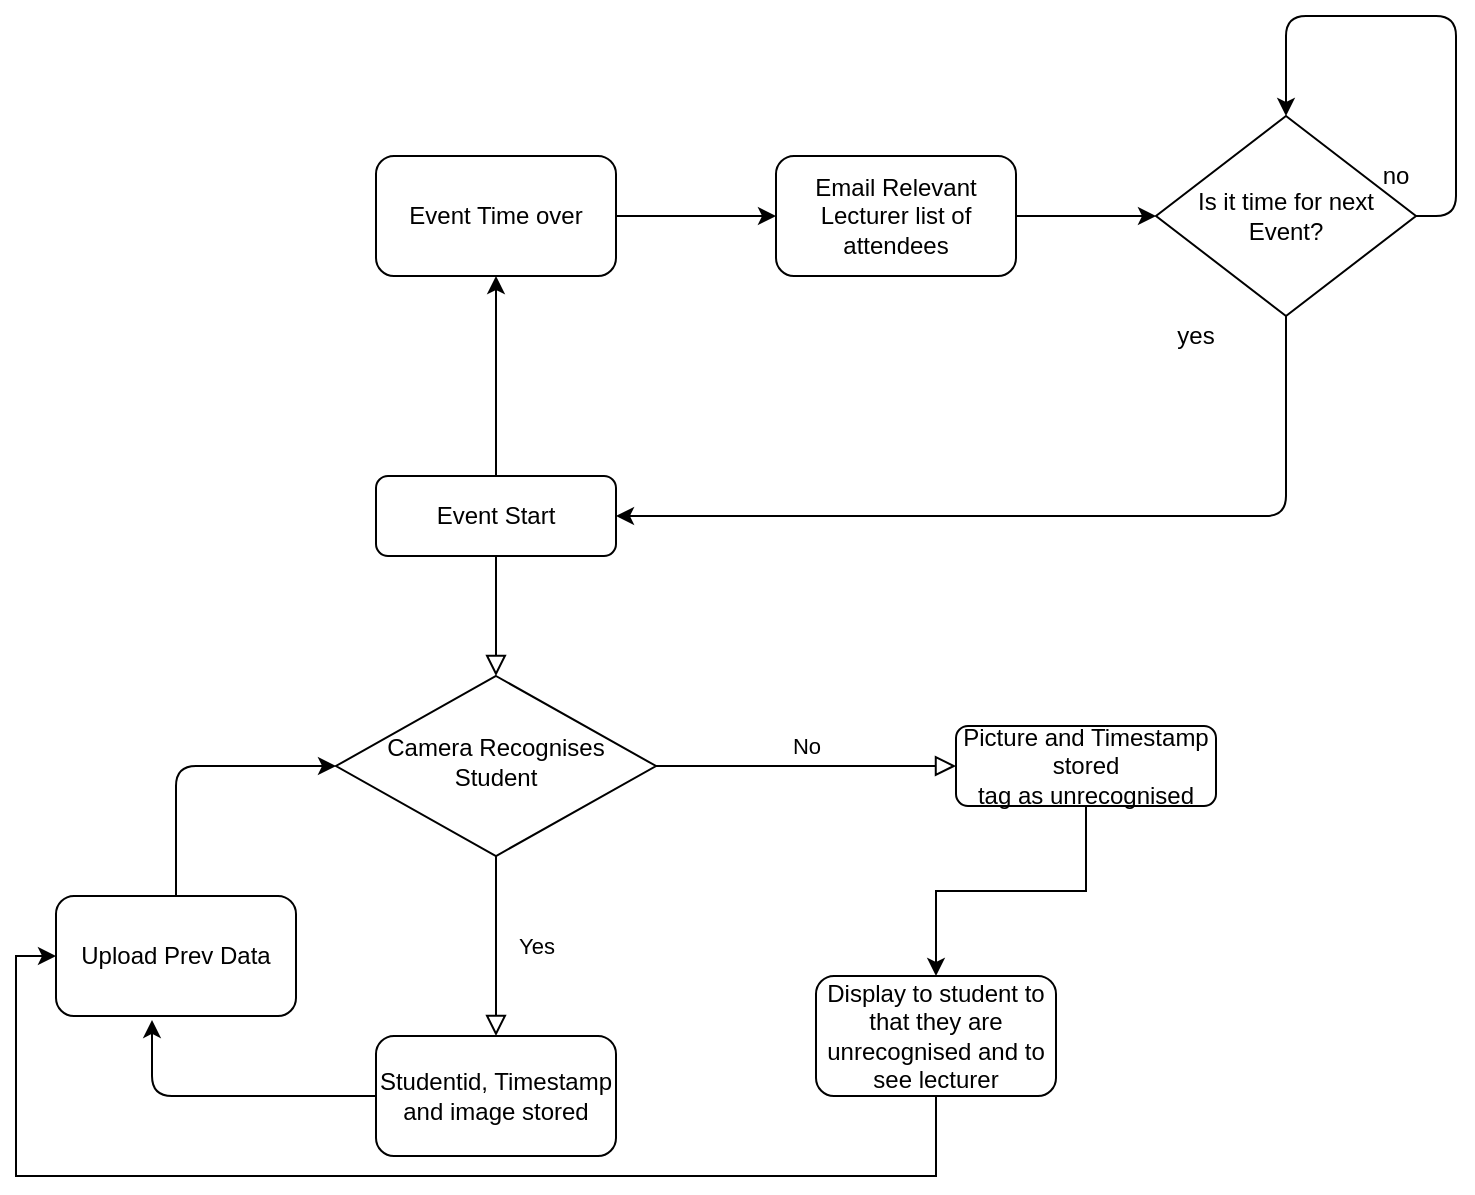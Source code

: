 <mxfile version="12.6.5" type="device"><diagram id="C5RBs43oDa-KdzZeNtuy" name="Page-1"><mxGraphModel dx="946" dy="1798" grid="1" gridSize="10" guides="1" tooltips="1" connect="1" arrows="1" fold="1" page="1" pageScale="1" pageWidth="827" pageHeight="1169" math="0" shadow="0"><root><mxCell id="WIyWlLk6GJQsqaUBKTNV-0"/><mxCell id="WIyWlLk6GJQsqaUBKTNV-1" parent="WIyWlLk6GJQsqaUBKTNV-0"/><mxCell id="WIyWlLk6GJQsqaUBKTNV-2" value="" style="rounded=0;html=1;jettySize=auto;orthogonalLoop=1;fontSize=11;endArrow=block;endFill=0;endSize=8;strokeWidth=1;shadow=0;labelBackgroundColor=none;edgeStyle=orthogonalEdgeStyle;" parent="WIyWlLk6GJQsqaUBKTNV-1" source="WIyWlLk6GJQsqaUBKTNV-3" target="WIyWlLk6GJQsqaUBKTNV-6" edge="1"><mxGeometry relative="1" as="geometry"/></mxCell><mxCell id="WIyWlLk6GJQsqaUBKTNV-3" value="Event Start" style="rounded=1;whiteSpace=wrap;html=1;fontSize=12;glass=0;strokeWidth=1;shadow=0;" parent="WIyWlLk6GJQsqaUBKTNV-1" vertex="1"><mxGeometry x="190" y="200" width="120" height="40" as="geometry"/></mxCell><mxCell id="WIyWlLk6GJQsqaUBKTNV-4" value="Yes" style="rounded=0;html=1;jettySize=auto;orthogonalLoop=1;fontSize=11;endArrow=block;endFill=0;endSize=8;strokeWidth=1;shadow=0;labelBackgroundColor=none;edgeStyle=orthogonalEdgeStyle;" parent="WIyWlLk6GJQsqaUBKTNV-1" source="WIyWlLk6GJQsqaUBKTNV-6" target="6-Zb9ThDlG-B75KxXa7Q-0" edge="1"><mxGeometry y="20" relative="1" as="geometry"><mxPoint as="offset"/><mxPoint x="220" y="480" as="targetPoint"/></mxGeometry></mxCell><mxCell id="WIyWlLk6GJQsqaUBKTNV-5" value="No" style="edgeStyle=orthogonalEdgeStyle;rounded=0;html=1;jettySize=auto;orthogonalLoop=1;fontSize=11;endArrow=block;endFill=0;endSize=8;strokeWidth=1;shadow=0;labelBackgroundColor=none;" parent="WIyWlLk6GJQsqaUBKTNV-1" source="WIyWlLk6GJQsqaUBKTNV-6" target="WIyWlLk6GJQsqaUBKTNV-7" edge="1"><mxGeometry y="10" relative="1" as="geometry"><mxPoint as="offset"/></mxGeometry></mxCell><mxCell id="WIyWlLk6GJQsqaUBKTNV-6" value="Camera Recognises Student" style="rhombus;whiteSpace=wrap;html=1;shadow=0;fontFamily=Helvetica;fontSize=12;align=center;strokeWidth=1;spacing=6;spacingTop=-4;" parent="WIyWlLk6GJQsqaUBKTNV-1" vertex="1"><mxGeometry x="170" y="300" width="160" height="90" as="geometry"/></mxCell><mxCell id="6-Zb9ThDlG-B75KxXa7Q-5" style="edgeStyle=orthogonalEdgeStyle;rounded=0;orthogonalLoop=1;jettySize=auto;html=1;exitX=0.5;exitY=1;exitDx=0;exitDy=0;entryX=0.5;entryY=0;entryDx=0;entryDy=0;" edge="1" parent="WIyWlLk6GJQsqaUBKTNV-1" source="WIyWlLk6GJQsqaUBKTNV-7" target="6-Zb9ThDlG-B75KxXa7Q-3"><mxGeometry relative="1" as="geometry"/></mxCell><mxCell id="WIyWlLk6GJQsqaUBKTNV-7" value="Picture and Timestamp stored&lt;br&gt;tag as unrecognised" style="rounded=1;whiteSpace=wrap;html=1;fontSize=12;glass=0;strokeWidth=1;shadow=0;" parent="WIyWlLk6GJQsqaUBKTNV-1" vertex="1"><mxGeometry x="480" y="325" width="130" height="40" as="geometry"/></mxCell><mxCell id="6-Zb9ThDlG-B75KxXa7Q-0" value="Studentid, Timestamp and image stored" style="rounded=1;whiteSpace=wrap;html=1;" vertex="1" parent="WIyWlLk6GJQsqaUBKTNV-1"><mxGeometry x="190" y="480" width="120" height="60" as="geometry"/></mxCell><mxCell id="6-Zb9ThDlG-B75KxXa7Q-2" value="Upload Prev Data" style="rounded=1;whiteSpace=wrap;html=1;" vertex="1" parent="WIyWlLk6GJQsqaUBKTNV-1"><mxGeometry x="30" y="410" width="120" height="60" as="geometry"/></mxCell><mxCell id="6-Zb9ThDlG-B75KxXa7Q-8" style="edgeStyle=orthogonalEdgeStyle;rounded=0;orthogonalLoop=1;jettySize=auto;html=1;exitX=0.5;exitY=1;exitDx=0;exitDy=0;entryX=0;entryY=0.5;entryDx=0;entryDy=0;" edge="1" parent="WIyWlLk6GJQsqaUBKTNV-1" source="6-Zb9ThDlG-B75KxXa7Q-3" target="6-Zb9ThDlG-B75KxXa7Q-2"><mxGeometry relative="1" as="geometry"><Array as="points"><mxPoint x="470" y="550"/><mxPoint x="10" y="550"/><mxPoint x="10" y="440"/></Array></mxGeometry></mxCell><mxCell id="6-Zb9ThDlG-B75KxXa7Q-3" value="Display to student to that they are unrecognised and to see lecturer" style="rounded=1;whiteSpace=wrap;html=1;" vertex="1" parent="WIyWlLk6GJQsqaUBKTNV-1"><mxGeometry x="410" y="450" width="120" height="60" as="geometry"/></mxCell><mxCell id="6-Zb9ThDlG-B75KxXa7Q-6" value="" style="endArrow=classic;html=1;exitX=0.5;exitY=0;exitDx=0;exitDy=0;entryX=0;entryY=0.5;entryDx=0;entryDy=0;" edge="1" parent="WIyWlLk6GJQsqaUBKTNV-1" source="6-Zb9ThDlG-B75KxXa7Q-2" target="WIyWlLk6GJQsqaUBKTNV-6"><mxGeometry width="50" height="50" relative="1" as="geometry"><mxPoint x="80" y="350" as="sourcePoint"/><mxPoint x="130" y="300" as="targetPoint"/><Array as="points"><mxPoint x="90" y="345"/></Array></mxGeometry></mxCell><mxCell id="6-Zb9ThDlG-B75KxXa7Q-7" value="" style="endArrow=classic;html=1;exitX=0.5;exitY=0;exitDx=0;exitDy=0;entryX=0.5;entryY=1;entryDx=0;entryDy=0;" edge="1" parent="WIyWlLk6GJQsqaUBKTNV-1" source="WIyWlLk6GJQsqaUBKTNV-3" target="6-Zb9ThDlG-B75KxXa7Q-9"><mxGeometry width="50" height="50" relative="1" as="geometry"><mxPoint x="240" y="170" as="sourcePoint"/><mxPoint x="290" y="120" as="targetPoint"/></mxGeometry></mxCell><mxCell id="6-Zb9ThDlG-B75KxXa7Q-11" value="" style="edgeStyle=orthogonalEdgeStyle;rounded=0;orthogonalLoop=1;jettySize=auto;html=1;" edge="1" parent="WIyWlLk6GJQsqaUBKTNV-1" source="6-Zb9ThDlG-B75KxXa7Q-9" target="6-Zb9ThDlG-B75KxXa7Q-10"><mxGeometry relative="1" as="geometry"/></mxCell><mxCell id="6-Zb9ThDlG-B75KxXa7Q-9" value="Event Time over&lt;br&gt;" style="rounded=1;whiteSpace=wrap;html=1;" vertex="1" parent="WIyWlLk6GJQsqaUBKTNV-1"><mxGeometry x="190" y="40" width="120" height="60" as="geometry"/></mxCell><mxCell id="6-Zb9ThDlG-B75KxXa7Q-22" style="edgeStyle=orthogonalEdgeStyle;rounded=0;orthogonalLoop=1;jettySize=auto;html=1;exitX=1;exitY=0.5;exitDx=0;exitDy=0;entryX=0;entryY=0.5;entryDx=0;entryDy=0;" edge="1" parent="WIyWlLk6GJQsqaUBKTNV-1" source="6-Zb9ThDlG-B75KxXa7Q-10" target="6-Zb9ThDlG-B75KxXa7Q-15"><mxGeometry relative="1" as="geometry"/></mxCell><mxCell id="6-Zb9ThDlG-B75KxXa7Q-10" value="Email Relevant Lecturer list of attendees&lt;br&gt;" style="rounded=1;whiteSpace=wrap;html=1;" vertex="1" parent="WIyWlLk6GJQsqaUBKTNV-1"><mxGeometry x="390" y="40" width="120" height="60" as="geometry"/></mxCell><mxCell id="6-Zb9ThDlG-B75KxXa7Q-14" value="" style="endArrow=classic;html=1;exitX=0.5;exitY=1;exitDx=0;exitDy=0;entryX=1;entryY=0.5;entryDx=0;entryDy=0;" edge="1" parent="WIyWlLk6GJQsqaUBKTNV-1" source="6-Zb9ThDlG-B75KxXa7Q-15" target="WIyWlLk6GJQsqaUBKTNV-3"><mxGeometry width="50" height="50" relative="1" as="geometry"><mxPoint x="630" y="152" as="sourcePoint"/><mxPoint x="680" y="102" as="targetPoint"/><Array as="points"><mxPoint x="645" y="220"/></Array></mxGeometry></mxCell><mxCell id="6-Zb9ThDlG-B75KxXa7Q-15" value="Is it time for next Event?" style="rhombus;whiteSpace=wrap;html=1;" vertex="1" parent="WIyWlLk6GJQsqaUBKTNV-1"><mxGeometry x="580" y="20" width="130" height="100" as="geometry"/></mxCell><mxCell id="6-Zb9ThDlG-B75KxXa7Q-17" value="" style="endArrow=classic;html=1;exitX=1;exitY=0.5;exitDx=0;exitDy=0;entryX=0.5;entryY=0;entryDx=0;entryDy=0;" edge="1" parent="WIyWlLk6GJQsqaUBKTNV-1" source="6-Zb9ThDlG-B75KxXa7Q-15" target="6-Zb9ThDlG-B75KxXa7Q-15"><mxGeometry width="50" height="50" relative="1" as="geometry"><mxPoint x="720" y="32" as="sourcePoint"/><mxPoint x="770" y="-18" as="targetPoint"/><Array as="points"><mxPoint x="730" y="70"/><mxPoint x="730" y="20"/><mxPoint x="730" y="-30"/><mxPoint x="680" y="-30"/><mxPoint x="645" y="-30"/></Array></mxGeometry></mxCell><mxCell id="6-Zb9ThDlG-B75KxXa7Q-18" value="yes" style="text;html=1;strokeColor=none;fillColor=none;align=center;verticalAlign=middle;whiteSpace=wrap;rounded=0;" vertex="1" parent="WIyWlLk6GJQsqaUBKTNV-1"><mxGeometry x="580" y="120" width="40" height="20" as="geometry"/></mxCell><mxCell id="6-Zb9ThDlG-B75KxXa7Q-19" value="no" style="text;html=1;strokeColor=none;fillColor=none;align=center;verticalAlign=middle;whiteSpace=wrap;rounded=0;" vertex="1" parent="WIyWlLk6GJQsqaUBKTNV-1"><mxGeometry x="680" y="40" width="40" height="20" as="geometry"/></mxCell><mxCell id="6-Zb9ThDlG-B75KxXa7Q-20" value="" style="endArrow=classic;html=1;exitX=0;exitY=0.5;exitDx=0;exitDy=0;entryX=0.4;entryY=1.033;entryDx=0;entryDy=0;entryPerimeter=0;" edge="1" parent="WIyWlLk6GJQsqaUBKTNV-1" source="6-Zb9ThDlG-B75KxXa7Q-0" target="6-Zb9ThDlG-B75KxXa7Q-2"><mxGeometry width="50" height="50" relative="1" as="geometry"><mxPoint x="30" y="610" as="sourcePoint"/><mxPoint x="80" y="560" as="targetPoint"/><Array as="points"><mxPoint x="78" y="510"/></Array></mxGeometry></mxCell></root></mxGraphModel></diagram></mxfile>